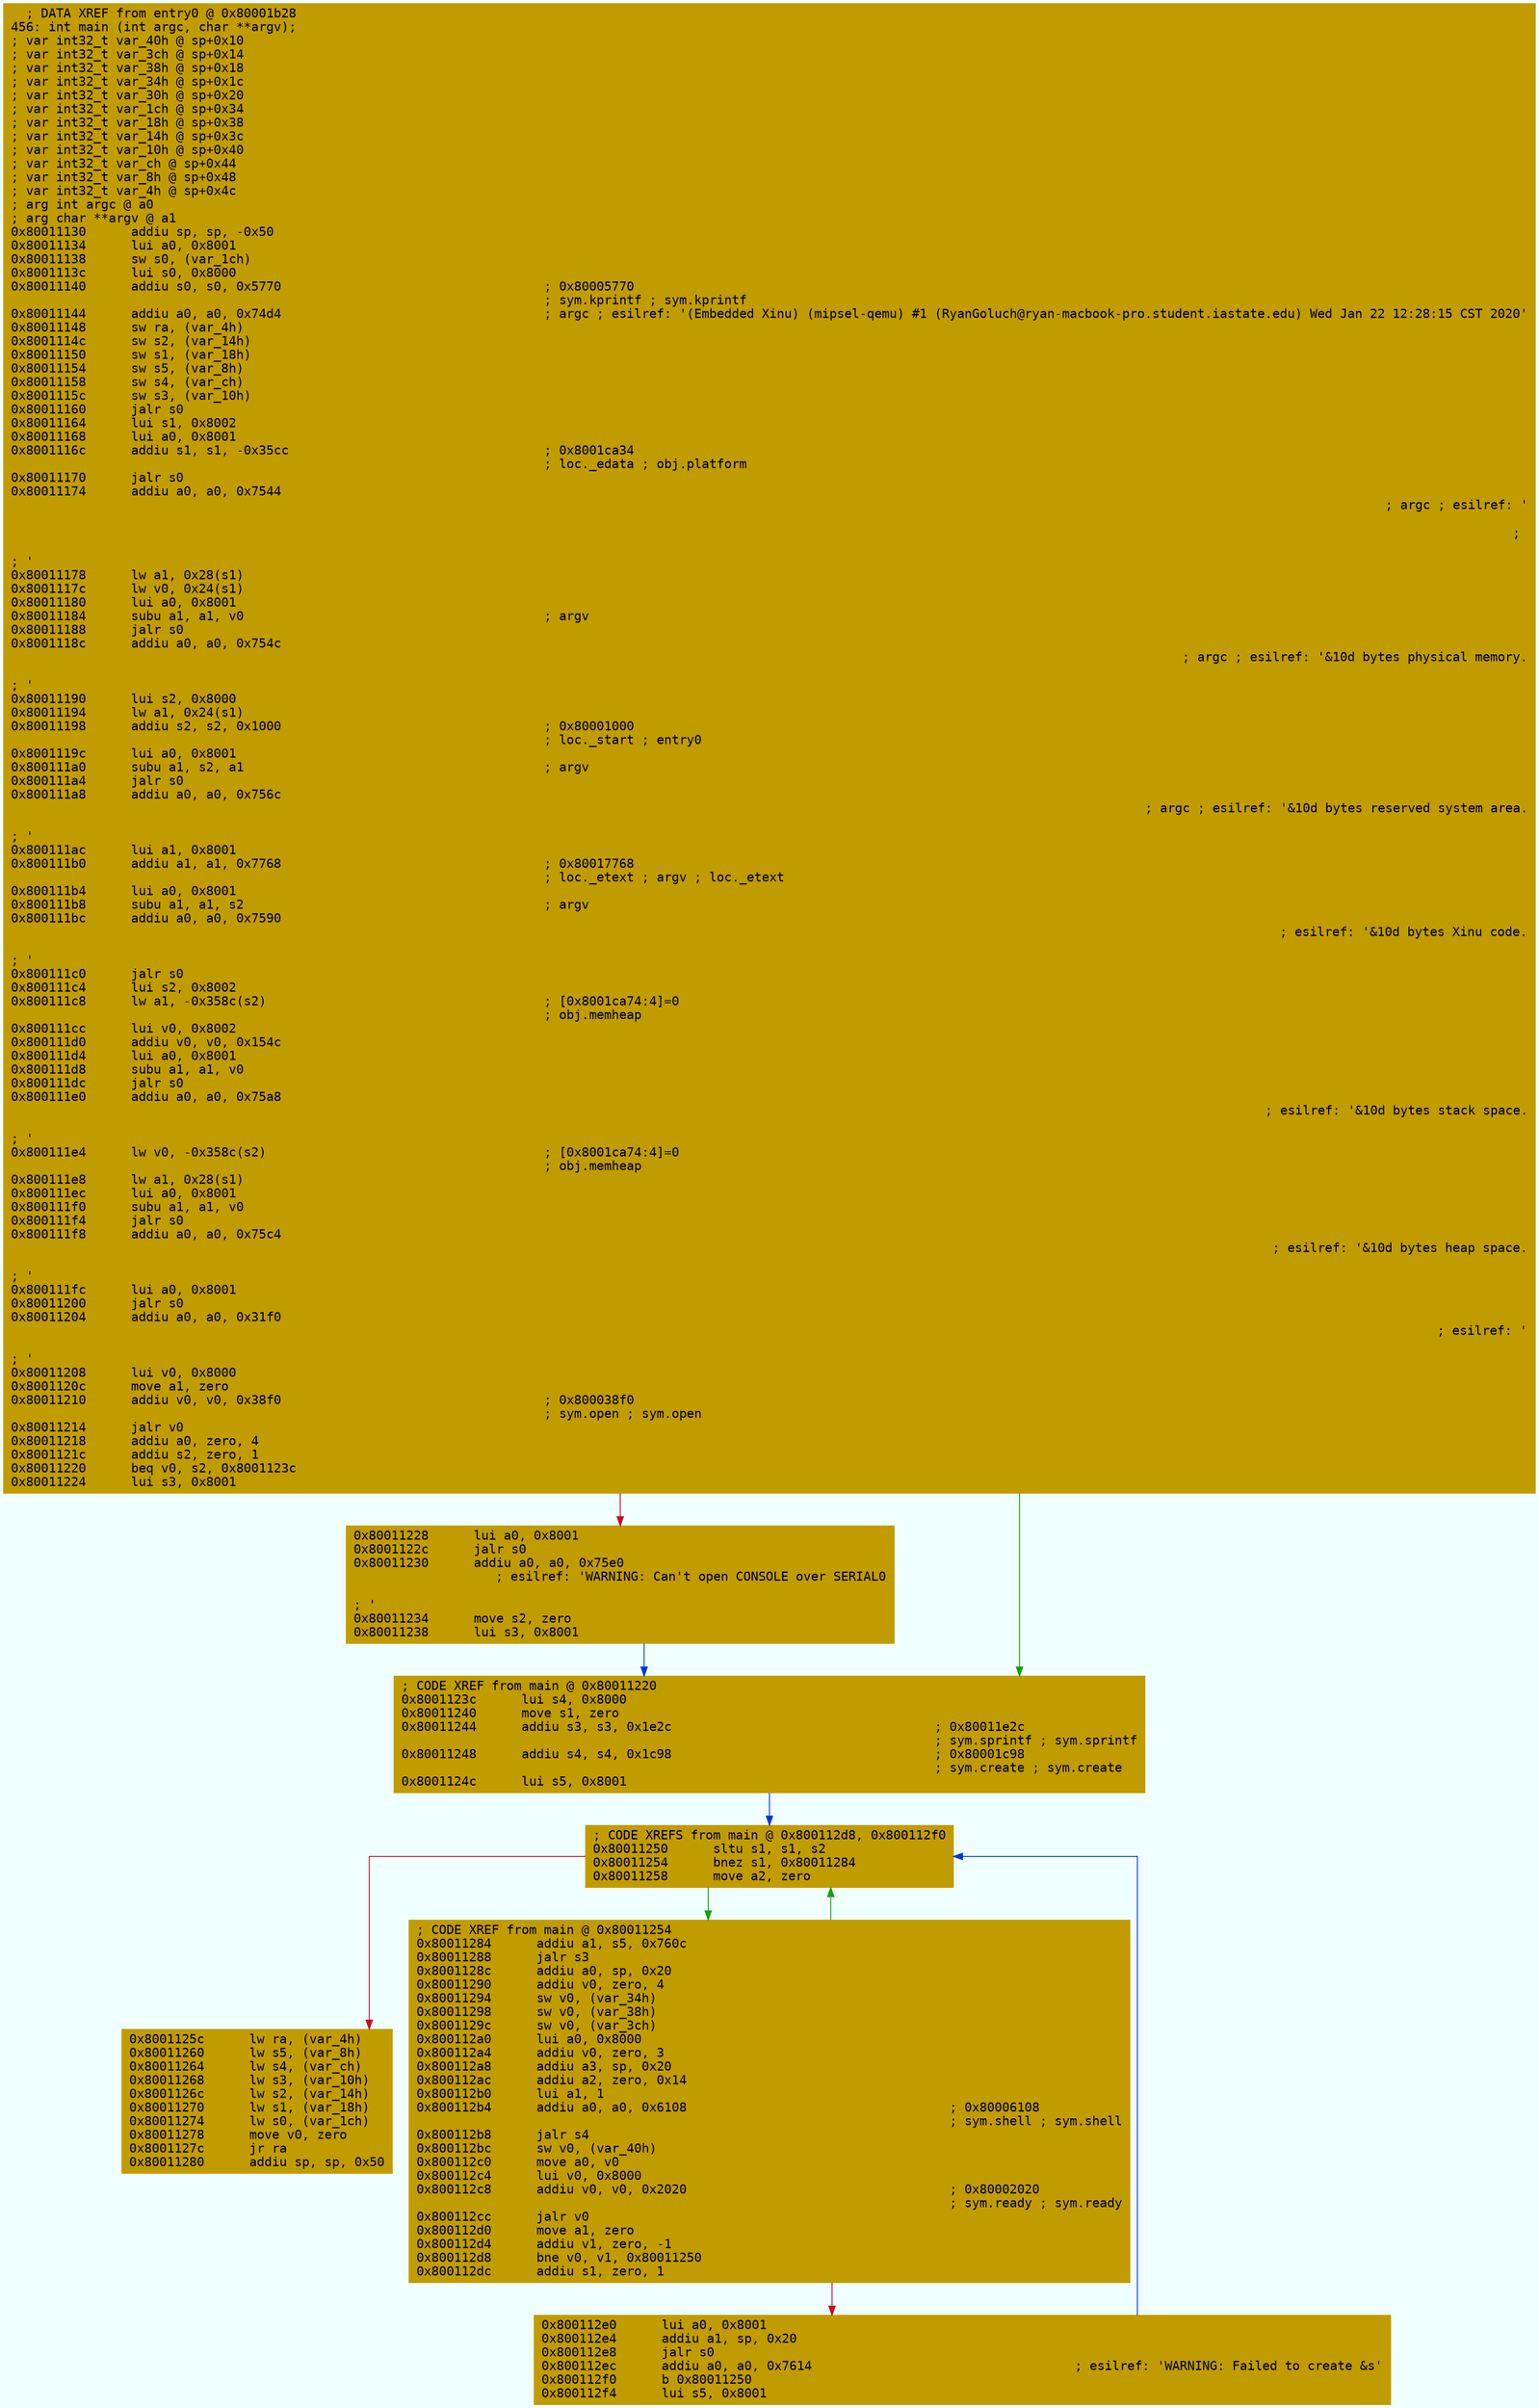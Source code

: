 digraph code {
	graph [bgcolor=azure fontsize=8 fontname="Courier" splines="ortho"];
	node [fillcolor=gray style=filled shape=box];
	edge [arrowhead="normal"];
	"0x80011130" [URL="main/0x80011130", fillcolor="#c19c00",color="#c19c00", fontname="Courier",label="  ; DATA XREF from entry0 @ 0x80001b28\l456: int main (int argc, char **argv);\l; var int32_t var_40h @ sp+0x10\l; var int32_t var_3ch @ sp+0x14\l; var int32_t var_38h @ sp+0x18\l; var int32_t var_34h @ sp+0x1c\l; var int32_t var_30h @ sp+0x20\l; var int32_t var_1ch @ sp+0x34\l; var int32_t var_18h @ sp+0x38\l; var int32_t var_14h @ sp+0x3c\l; var int32_t var_10h @ sp+0x40\l; var int32_t var_ch @ sp+0x44\l; var int32_t var_8h @ sp+0x48\l; var int32_t var_4h @ sp+0x4c\l; arg int argc @ a0\l; arg char **argv @ a1\l0x80011130      addiu sp, sp, -0x50\l0x80011134      lui a0, 0x8001\l0x80011138      sw s0, (var_1ch)\l0x8001113c      lui s0, 0x8000\l0x80011140      addiu s0, s0, 0x5770                                   ; 0x80005770\l                                                                       ; sym.kprintf ; sym.kprintf\l0x80011144      addiu a0, a0, 0x74d4                                   ; argc ; esilref: '(Embedded Xinu) (mipsel-qemu) #1 (RyanGoluch@ryan-macbook-pro.student.iastate.edu) Wed Jan 22 12:28:15 CST 2020'\l0x80011148      sw ra, (var_4h)\l0x8001114c      sw s2, (var_14h)\l0x80011150      sw s1, (var_18h)\l0x80011154      sw s5, (var_8h)\l0x80011158      sw s4, (var_ch)\l0x8001115c      sw s3, (var_10h)\l0x80011160      jalr s0\l0x80011164      lui s1, 0x8002\l0x80011168      lui a0, 0x8001\l0x8001116c      addiu s1, s1, -0x35cc                                  ; 0x8001ca34\l                                                                       ; loc._edata ; obj.platform\l0x80011170      jalr s0\l0x80011174      addiu a0, a0, 0x7544                                   \l; argc ; esilref: '\r\l; \r\l; '\l0x80011178      lw a1, 0x28(s1)\l0x8001117c      lw v0, 0x24(s1)\l0x80011180      lui a0, 0x8001\l0x80011184      subu a1, a1, v0                                        ; argv\l0x80011188      jalr s0\l0x8001118c      addiu a0, a0, 0x754c                                   \l; argc ; esilref: '&10d bytes physical memory.\r\l; '\l0x80011190      lui s2, 0x8000\l0x80011194      lw a1, 0x24(s1)\l0x80011198      addiu s2, s2, 0x1000                                   ; 0x80001000\l                                                                       ; loc._start ; entry0\l0x8001119c      lui a0, 0x8001\l0x800111a0      subu a1, s2, a1                                        ; argv\l0x800111a4      jalr s0\l0x800111a8      addiu a0, a0, 0x756c                                   \l; argc ; esilref: '&10d bytes reserved system area.\r\l; '\l0x800111ac      lui a1, 0x8001\l0x800111b0      addiu a1, a1, 0x7768                                   ; 0x80017768\l                                                                       ; loc._etext ; argv ; loc._etext\l0x800111b4      lui a0, 0x8001\l0x800111b8      subu a1, a1, s2                                        ; argv\l0x800111bc      addiu a0, a0, 0x7590                                   \l; esilref: '&10d bytes Xinu code.\r\l; '\l0x800111c0      jalr s0\l0x800111c4      lui s2, 0x8002\l0x800111c8      lw a1, -0x358c(s2)                                     ; [0x8001ca74:4]=0\l                                                                       ; obj.memheap\l0x800111cc      lui v0, 0x8002\l0x800111d0      addiu v0, v0, 0x154c\l0x800111d4      lui a0, 0x8001\l0x800111d8      subu a1, a1, v0\l0x800111dc      jalr s0\l0x800111e0      addiu a0, a0, 0x75a8                                   \l; esilref: '&10d bytes stack space.\r\l; '\l0x800111e4      lw v0, -0x358c(s2)                                     ; [0x8001ca74:4]=0\l                                                                       ; obj.memheap\l0x800111e8      lw a1, 0x28(s1)\l0x800111ec      lui a0, 0x8001\l0x800111f0      subu a1, a1, v0\l0x800111f4      jalr s0\l0x800111f8      addiu a0, a0, 0x75c4                                   \l; esilref: '&10d bytes heap space.\r\l; '\l0x800111fc      lui a0, 0x8001\l0x80011200      jalr s0\l0x80011204      addiu a0, a0, 0x31f0                                   \l; esilref: '\r\l; '\l0x80011208      lui v0, 0x8000\l0x8001120c      move a1, zero\l0x80011210      addiu v0, v0, 0x38f0                                   ; 0x800038f0\l                                                                       ; sym.open ; sym.open\l0x80011214      jalr v0\l0x80011218      addiu a0, zero, 4\l0x8001121c      addiu s2, zero, 1\l0x80011220      beq v0, s2, 0x8001123c\l0x80011224      lui s3, 0x8001\l"]
	"0x80011228" [URL="main/0x80011228", fillcolor="#c19c00",color="#c19c00", fontname="Courier",label="0x80011228      lui a0, 0x8001\l0x8001122c      jalr s0\l0x80011230      addiu a0, a0, 0x75e0                                   \l; esilref: 'WARNING: Can't open CONSOLE over SERIAL0\r\l; '\l0x80011234      move s2, zero\l0x80011238      lui s3, 0x8001\l"]
	"0x8001123c" [URL="main/0x8001123c", fillcolor="#c19c00",color="#c19c00", fontname="Courier",label="; CODE XREF from main @ 0x80011220\l0x8001123c      lui s4, 0x8000\l0x80011240      move s1, zero\l0x80011244      addiu s3, s3, 0x1e2c                                   ; 0x80011e2c\l                                                                       ; sym.sprintf ; sym.sprintf\l0x80011248      addiu s4, s4, 0x1c98                                   ; 0x80001c98\l                                                                       ; sym.create ; sym.create\l0x8001124c      lui s5, 0x8001\l"]
	"0x80011250" [URL="main/0x80011250", fillcolor="#c19c00",color="#c19c00", fontname="Courier",label="; CODE XREFS from main @ 0x800112d8, 0x800112f0\l0x80011250      sltu s1, s1, s2\l0x80011254      bnez s1, 0x80011284\l0x80011258      move a2, zero\l"]
	"0x8001125c" [URL="main/0x8001125c", fillcolor="#c19c00",color="#c19c00", fontname="Courier",label="0x8001125c      lw ra, (var_4h)\l0x80011260      lw s5, (var_8h)\l0x80011264      lw s4, (var_ch)\l0x80011268      lw s3, (var_10h)\l0x8001126c      lw s2, (var_14h)\l0x80011270      lw s1, (var_18h)\l0x80011274      lw s0, (var_1ch)\l0x80011278      move v0, zero\l0x8001127c      jr ra\l0x80011280      addiu sp, sp, 0x50\l"]
	"0x80011284" [URL="main/0x80011284", fillcolor="#c19c00",color="#c19c00", fontname="Courier",label="; CODE XREF from main @ 0x80011254\l0x80011284      addiu a1, s5, 0x760c\l0x80011288      jalr s3\l0x8001128c      addiu a0, sp, 0x20\l0x80011290      addiu v0, zero, 4\l0x80011294      sw v0, (var_34h)\l0x80011298      sw v0, (var_38h)\l0x8001129c      sw v0, (var_3ch)\l0x800112a0      lui a0, 0x8000\l0x800112a4      addiu v0, zero, 3\l0x800112a8      addiu a3, sp, 0x20\l0x800112ac      addiu a2, zero, 0x14\l0x800112b0      lui a1, 1\l0x800112b4      addiu a0, a0, 0x6108                                   ; 0x80006108\l                                                                       ; sym.shell ; sym.shell\l0x800112b8      jalr s4\l0x800112bc      sw v0, (var_40h)\l0x800112c0      move a0, v0\l0x800112c4      lui v0, 0x8000\l0x800112c8      addiu v0, v0, 0x2020                                   ; 0x80002020\l                                                                       ; sym.ready ; sym.ready\l0x800112cc      jalr v0\l0x800112d0      move a1, zero\l0x800112d4      addiu v1, zero, -1\l0x800112d8      bne v0, v1, 0x80011250\l0x800112dc      addiu s1, zero, 1\l"]
	"0x800112e0" [URL="main/0x800112e0", fillcolor="#c19c00",color="#c19c00", fontname="Courier",label="0x800112e0      lui a0, 0x8001\l0x800112e4      addiu a1, sp, 0x20\l0x800112e8      jalr s0\l0x800112ec      addiu a0, a0, 0x7614                                   ; esilref: 'WARNING: Failed to create &s'\l0x800112f0      b 0x80011250\l0x800112f4      lui s5, 0x8001\l"]
        "0x80011130" -> "0x8001123c" [color="#13a10e"];
        "0x80011130" -> "0x80011228" [color="#c50f1f"];
        "0x80011228" -> "0x8001123c" [color="#0037da"];
        "0x8001123c" -> "0x80011250" [color="#0037da"];
        "0x80011250" -> "0x80011284" [color="#13a10e"];
        "0x80011250" -> "0x8001125c" [color="#c50f1f"];
        "0x80011284" -> "0x80011250" [color="#13a10e"];
        "0x80011284" -> "0x800112e0" [color="#c50f1f"];
        "0x800112e0" -> "0x80011250" [color="#0037da"];
}
